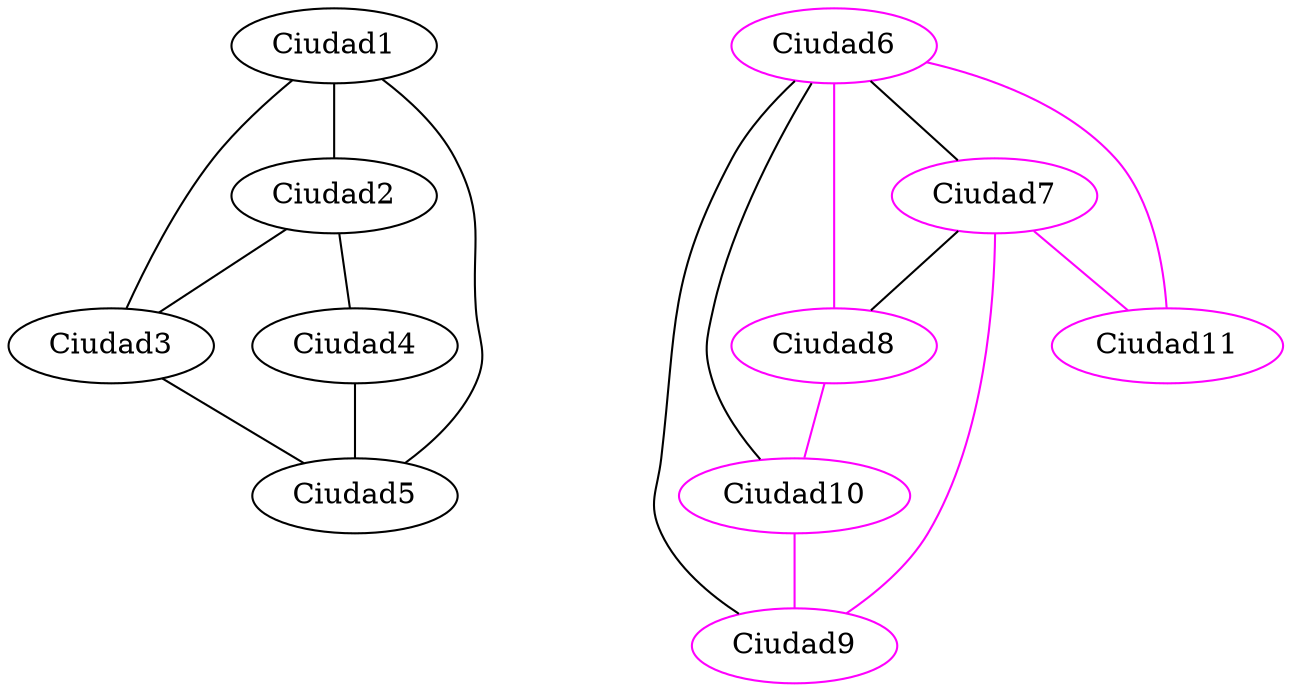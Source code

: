 strict graph G {
  1 [ label="Ciudad1" ];
  2 [ label="Ciudad2" ];
  3 [ label="Ciudad3" ];
  4 [ label="Ciudad4" ];
  5 [ label="Ciudad5" ];
  6 [ color="magenta" label="Ciudad6" ];
  7 [ color="magenta" label="Ciudad7" ];
  8 [ color="magenta" label="Ciudad8" ];
  9 [ color="magenta" label="Ciudad9" ];
  10 [ color="magenta" label="Ciudad10" ];
  11 [ color="magenta" label="Ciudad11" ];
  1 -- 2 [ ];
  2 -- 3 [ ];
  3 -- 5 [ ];
  2 -- 4 [ ];
  4 -- 5 [ ];
  1 -- 3 [ ];
  5 -- 1 [ ];
  6 -- 8 [ color="magenta" ];
  9 -- 6 [ ];
  8 -- 10 [ color="magenta" ];
  10 -- 9 [ color="magenta" ];
  6 -- 10 [ ];
  6 -- 7 [ ];
  7 -- 9 [ color="magenta" ];
  7 -- 11 [ color="magenta" ];
  11 -- 6 [ color="magenta" ];
  7 -- 8 [ ];
}
